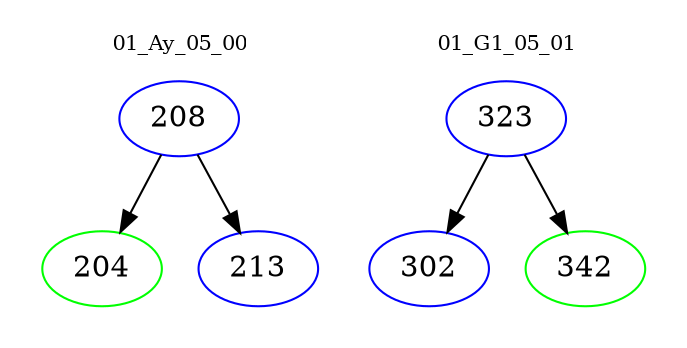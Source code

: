 digraph{
subgraph cluster_0 {
color = white
label = "01_Ay_05_00";
fontsize=10;
T0_208 [label="208", color="blue"]
T0_208 -> T0_204 [color="black"]
T0_204 [label="204", color="green"]
T0_208 -> T0_213 [color="black"]
T0_213 [label="213", color="blue"]
}
subgraph cluster_1 {
color = white
label = "01_G1_05_01";
fontsize=10;
T1_323 [label="323", color="blue"]
T1_323 -> T1_302 [color="black"]
T1_302 [label="302", color="blue"]
T1_323 -> T1_342 [color="black"]
T1_342 [label="342", color="green"]
}
}
